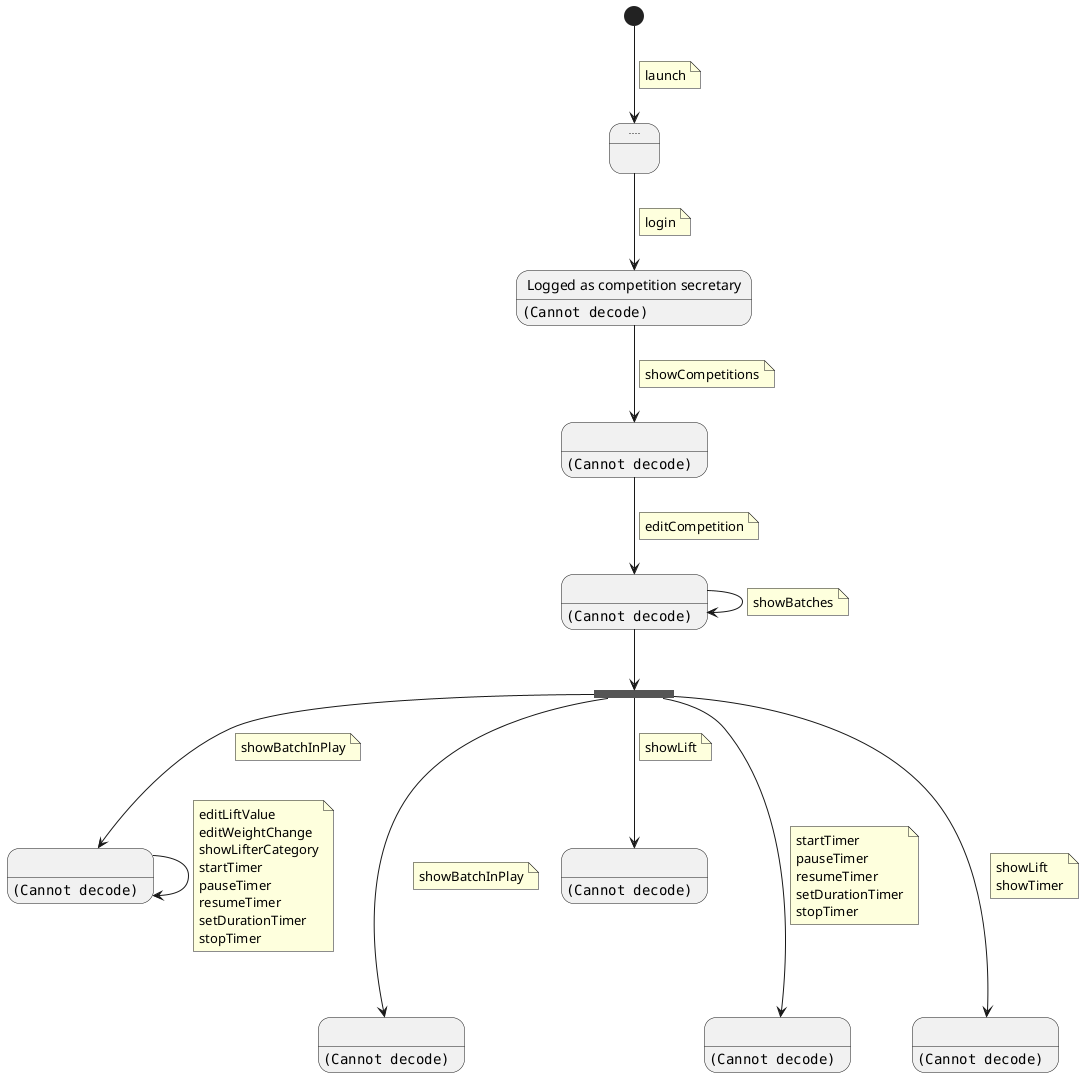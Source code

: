 @startuml

state "...." as launch
state "Logged as competition secretary" as login
login: <img:./images/5_competitionSecretaryMain.png>

[*] --> launch
note on link
  launch
end note

launch --> login
note on link
  login
end note

state " " as showCompetitions
showCompetitions: <img:./images/5_1_showCompetitionsCompetitionSecretary.png>

state " " as editCompetition
editCompetition: <img:./images/5_1_1_editBatchCompetitionSecretary.png>


login --> showCompetitions
note on link
  showCompetitions
end note


showCompetitions --> editCompetition
note on link
  editCompetition
end note

editCompetition --> editCompetition
note on link
  showBatches
end note

state " " as playBatch
playBatch:  <img:./images/5_1_1_1_competitionSecretaryPlay.png>


state secretaryCompetitionFork <<fork>>

editCompetition --> secretaryCompetitionFork

secretaryCompetitionFork --> playBatch
note on link
  showBatchInPlay
end note

playBatch --> playBatch
note on link
    editLiftValue
    editWeightChange
    showLifterCategory
    startTimer
    pauseTimer
    resumeTimer
    setDurationTimer
    stopTimer
end note

state " " as warmupArea
warmupArea: <img:./images/5_1_1_2_warmupArea.png>


secretaryCompetitionFork ---> warmupArea
note on link
  showBatchInPlay
end note

state " " as liftView
liftView: <img:./images/5_1_1_3_liftView.png>

state " " as timerKeeperView
timerKeeperView: <img:./images/5_1_1_4_timeKeeper.png>



state " " as timer
timer: <img:./images/5_1_1_5_timer.png>


secretaryCompetitionFork --> liftView
note on link
  showLift
end note

secretaryCompetitionFork ---> timerKeeperView
note on link
    startTimer
    pauseTimer
    resumeTimer
    setDurationTimer
    stopTimer
end note

secretaryCompetitionFork ---> timer
note on link
  showLift
  showTimer
end note

@enduml